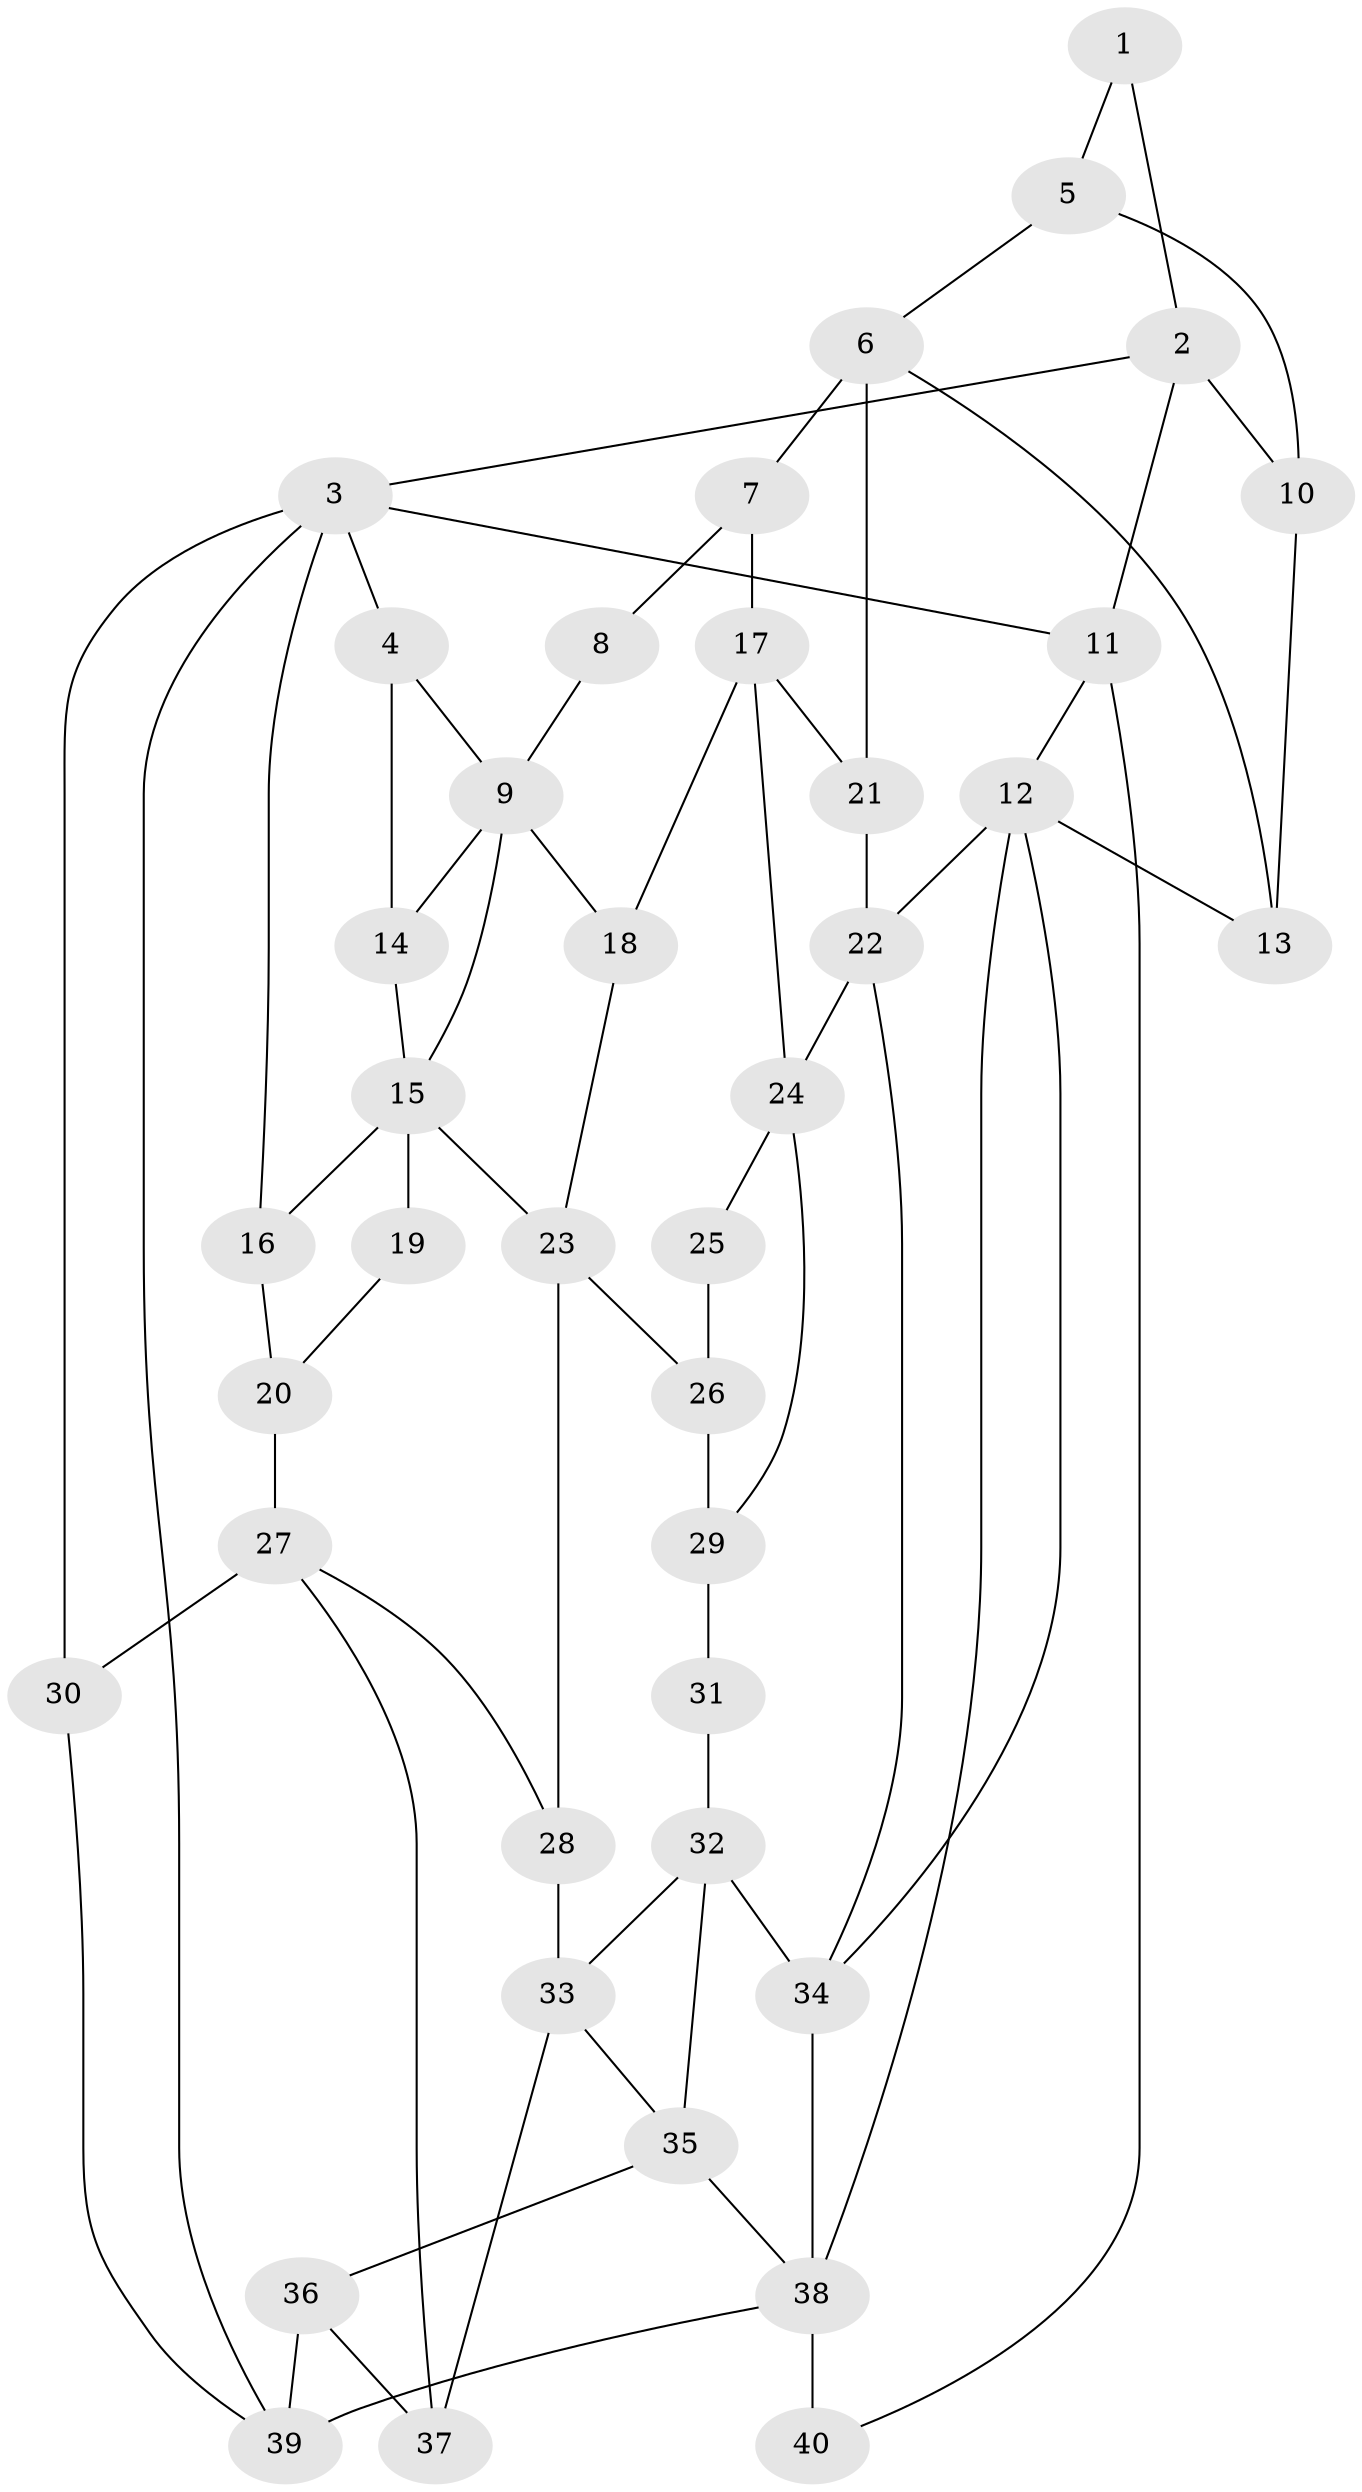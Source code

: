 // original degree distribution, {4: 0.22727272727272727, 5: 0.5454545454545454, 3: 0.015151515151515152, 6: 0.21212121212121213}
// Generated by graph-tools (version 1.1) at 2025/54/03/04/25 22:54:17]
// undirected, 40 vertices, 69 edges
graph export_dot {
  node [color=gray90,style=filled];
  1;
  2;
  3;
  4;
  5;
  6;
  7;
  8;
  9;
  10;
  11;
  12;
  13;
  14;
  15;
  16;
  17;
  18;
  19;
  20;
  21;
  22;
  23;
  24;
  25;
  26;
  27;
  28;
  29;
  30;
  31;
  32;
  33;
  34;
  35;
  36;
  37;
  38;
  39;
  40;
  1 -- 2 [weight=1.0];
  1 -- 5 [weight=1.0];
  2 -- 3 [weight=1.0];
  2 -- 10 [weight=1.0];
  2 -- 11 [weight=2.0];
  3 -- 4 [weight=1.0];
  3 -- 11 [weight=1.0];
  3 -- 16 [weight=1.0];
  3 -- 30 [weight=1.0];
  3 -- 39 [weight=1.0];
  4 -- 9 [weight=1.0];
  4 -- 14 [weight=2.0];
  5 -- 6 [weight=1.0];
  5 -- 10 [weight=1.0];
  6 -- 7 [weight=2.0];
  6 -- 13 [weight=1.0];
  6 -- 21 [weight=1.0];
  7 -- 8 [weight=2.0];
  7 -- 17 [weight=2.0];
  8 -- 9 [weight=1.0];
  9 -- 14 [weight=1.0];
  9 -- 15 [weight=1.0];
  9 -- 18 [weight=1.0];
  10 -- 13 [weight=2.0];
  11 -- 12 [weight=2.0];
  11 -- 40 [weight=2.0];
  12 -- 13 [weight=1.0];
  12 -- 22 [weight=4.0];
  12 -- 34 [weight=1.0];
  12 -- 38 [weight=1.0];
  14 -- 15 [weight=1.0];
  15 -- 16 [weight=1.0];
  15 -- 19 [weight=1.0];
  15 -- 23 [weight=1.0];
  16 -- 20 [weight=2.0];
  17 -- 18 [weight=1.0];
  17 -- 21 [weight=1.0];
  17 -- 24 [weight=1.0];
  18 -- 23 [weight=1.0];
  19 -- 20 [weight=2.0];
  20 -- 27 [weight=2.0];
  21 -- 22 [weight=1.0];
  22 -- 24 [weight=2.0];
  22 -- 34 [weight=1.0];
  23 -- 26 [weight=2.0];
  23 -- 28 [weight=1.0];
  24 -- 25 [weight=1.0];
  24 -- 29 [weight=1.0];
  25 -- 26 [weight=2.0];
  26 -- 29 [weight=2.0];
  27 -- 28 [weight=1.0];
  27 -- 30 [weight=2.0];
  27 -- 37 [weight=1.0];
  28 -- 33 [weight=2.0];
  29 -- 31 [weight=2.0];
  30 -- 39 [weight=1.0];
  31 -- 32 [weight=2.0];
  32 -- 33 [weight=1.0];
  32 -- 34 [weight=1.0];
  32 -- 35 [weight=1.0];
  33 -- 35 [weight=1.0];
  33 -- 37 [weight=1.0];
  34 -- 38 [weight=2.0];
  35 -- 36 [weight=2.0];
  35 -- 38 [weight=2.0];
  36 -- 37 [weight=2.0];
  36 -- 39 [weight=2.0];
  38 -- 39 [weight=2.0];
  38 -- 40 [weight=3.0];
}
